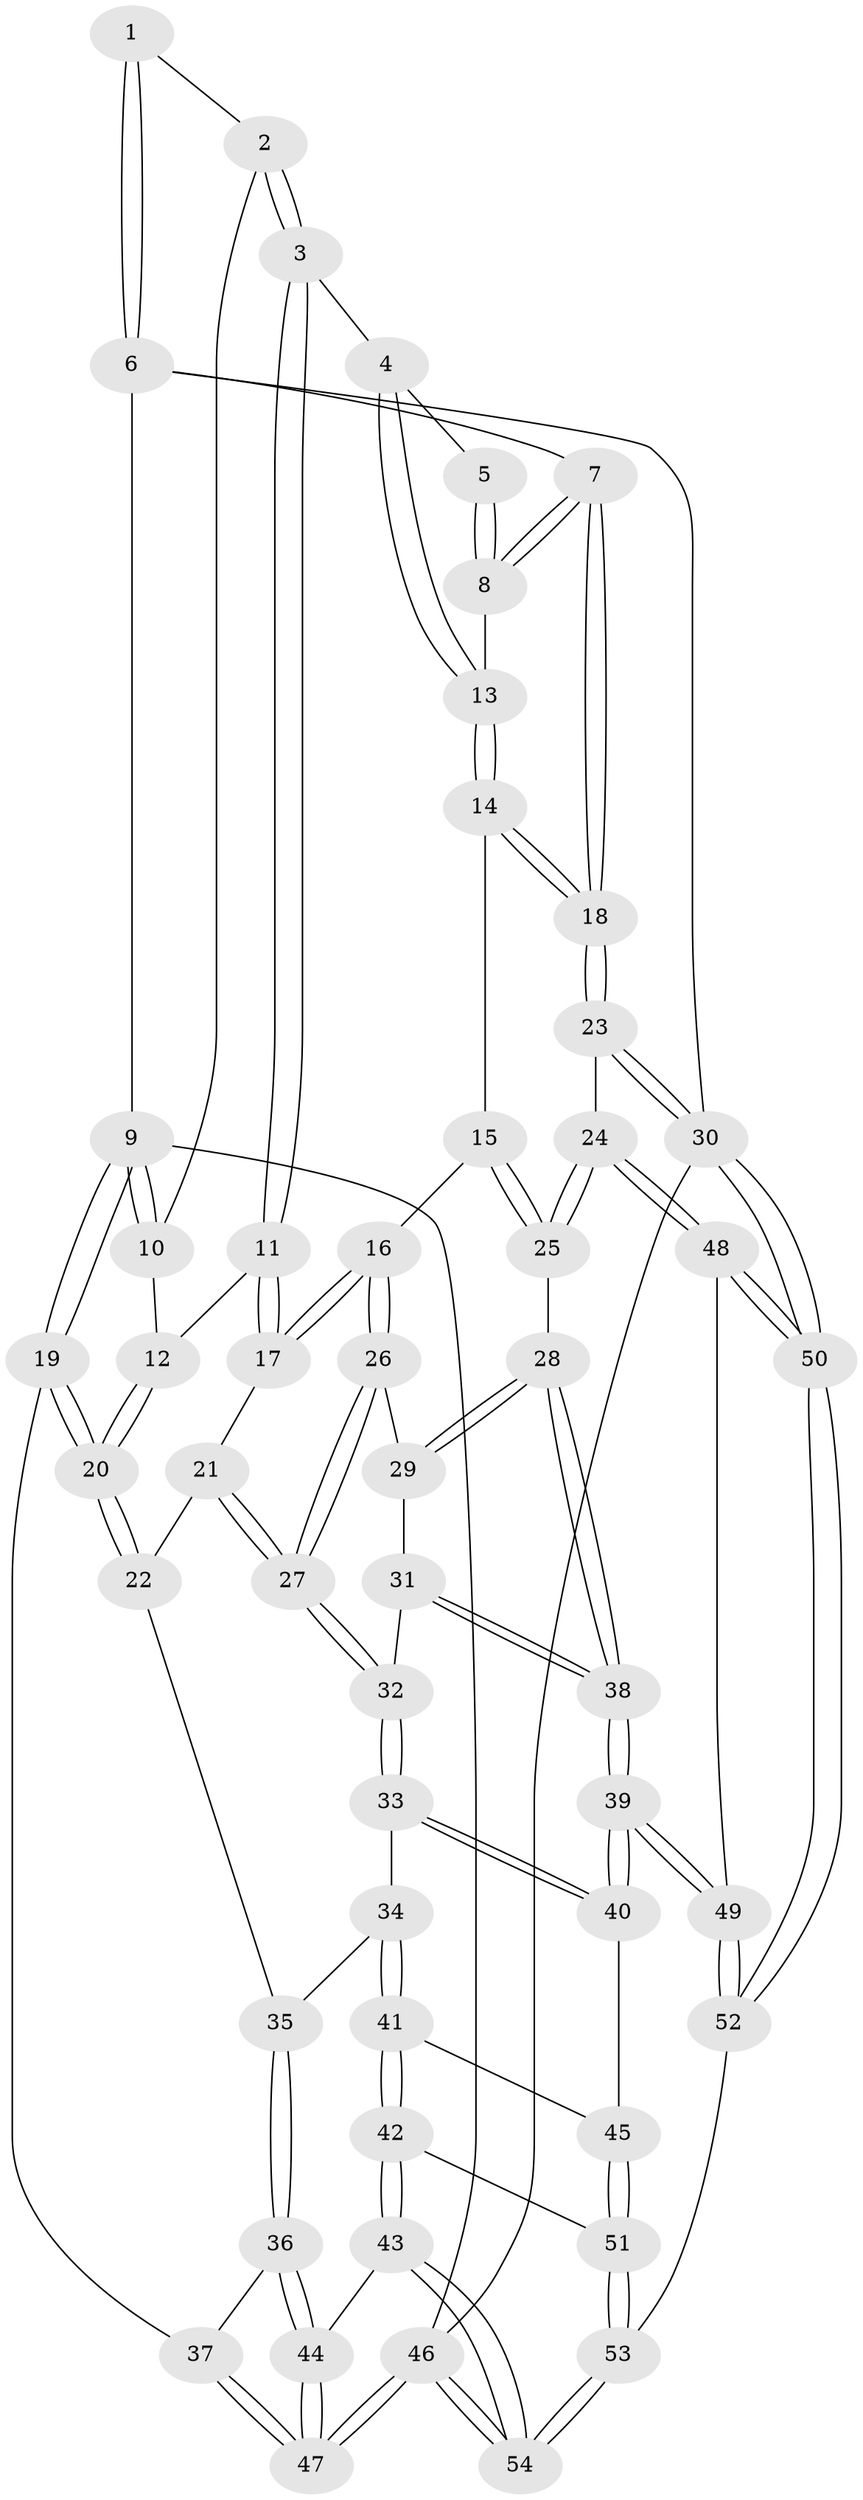 // Generated by graph-tools (version 1.1) at 2025/38/03/09/25 02:38:22]
// undirected, 54 vertices, 132 edges
graph export_dot {
graph [start="1"]
  node [color=gray90,style=filled];
  1 [pos="+0.8016744682334267+0"];
  2 [pos="+0.577097823850636+0"];
  3 [pos="+0.5860876338222523+0.13942811223750026"];
  4 [pos="+0.641060084517061+0.1331972245082576"];
  5 [pos="+0.7877560970937825+0"];
  6 [pos="+1+0"];
  7 [pos="+1+0"];
  8 [pos="+0.7193152931121183+0.16791727986184307"];
  9 [pos="+0+0"];
  10 [pos="+0.34040606582638017+0"];
  11 [pos="+0.44835776117070036+0.2164505061162167"];
  12 [pos="+0.3309003031968286+0.12220037639445376"];
  13 [pos="+0.7179948703587208+0.1689821071379089"];
  14 [pos="+0.7583299069863084+0.31150650952687237"];
  15 [pos="+0.6396043419477389+0.385201763359975"];
  16 [pos="+0.6242730104528248+0.38889869457991755"];
  17 [pos="+0.4755932185013357+0.3015382372964119"];
  18 [pos="+1+0.3543087183413255"];
  19 [pos="+0+0.33996553513311106"];
  20 [pos="+0+0.3415631544846078"];
  21 [pos="+0.39612070828709117+0.41612233843838276"];
  22 [pos="+0.17674825585672949+0.5075095429885045"];
  23 [pos="+1+0.5187931849184104"];
  24 [pos="+0.9365187787904754+0.6203653132952498"];
  25 [pos="+0.9067192617602857+0.6197996053982787"];
  26 [pos="+0.6148204049799001+0.4551403233314978"];
  27 [pos="+0.482300109240392+0.621239575836989"];
  28 [pos="+0.7676003007730235+0.6491228303776313"];
  29 [pos="+0.6615067565883433+0.5425652677693636"];
  30 [pos="+1+1"];
  31 [pos="+0.559268259771436+0.6614554130520266"];
  32 [pos="+0.481082636424448+0.6290103047303535"];
  33 [pos="+0.4546120058352171+0.6482413753904281"];
  34 [pos="+0.3362765163122068+0.6794999495533119"];
  35 [pos="+0.1949651220736146+0.5440981862171688"];
  36 [pos="+0.11917447441937751+0.7638270309196228"];
  37 [pos="+0+0.544801049775391"];
  38 [pos="+0.6605928798729642+0.72662307198792"];
  39 [pos="+0.6411119592420804+0.8762791703954644"];
  40 [pos="+0.5038656361821181+0.8355329688786044"];
  41 [pos="+0.32944418472718656+0.7076034140198711"];
  42 [pos="+0.2891071546283832+0.8418704585513033"];
  43 [pos="+0.18764016690698151+0.8742900913638921"];
  44 [pos="+0.1261589113211+0.8095716956127995"];
  45 [pos="+0.4987147920093384+0.8373592861270017"];
  46 [pos="+0+1"];
  47 [pos="+0+0.8235845829504548"];
  48 [pos="+0.8815720897654697+0.8356503108224344"];
  49 [pos="+0.6665550342853641+0.9336109770731162"];
  50 [pos="+1+1"];
  51 [pos="+0.3646579374239977+0.8986853988446054"];
  52 [pos="+0.6441762647190462+1"];
  53 [pos="+0.4783789560149691+1"];
  54 [pos="+0+1"];
  1 -- 2;
  1 -- 6;
  1 -- 6;
  2 -- 3;
  2 -- 3;
  2 -- 10;
  3 -- 4;
  3 -- 11;
  3 -- 11;
  4 -- 5;
  4 -- 13;
  4 -- 13;
  5 -- 8;
  5 -- 8;
  6 -- 7;
  6 -- 9;
  6 -- 30;
  7 -- 8;
  7 -- 8;
  7 -- 18;
  7 -- 18;
  8 -- 13;
  9 -- 10;
  9 -- 10;
  9 -- 19;
  9 -- 19;
  9 -- 46;
  10 -- 12;
  11 -- 12;
  11 -- 17;
  11 -- 17;
  12 -- 20;
  12 -- 20;
  13 -- 14;
  13 -- 14;
  14 -- 15;
  14 -- 18;
  14 -- 18;
  15 -- 16;
  15 -- 25;
  15 -- 25;
  16 -- 17;
  16 -- 17;
  16 -- 26;
  16 -- 26;
  17 -- 21;
  18 -- 23;
  18 -- 23;
  19 -- 20;
  19 -- 20;
  19 -- 37;
  20 -- 22;
  20 -- 22;
  21 -- 22;
  21 -- 27;
  21 -- 27;
  22 -- 35;
  23 -- 24;
  23 -- 30;
  23 -- 30;
  24 -- 25;
  24 -- 25;
  24 -- 48;
  24 -- 48;
  25 -- 28;
  26 -- 27;
  26 -- 27;
  26 -- 29;
  27 -- 32;
  27 -- 32;
  28 -- 29;
  28 -- 29;
  28 -- 38;
  28 -- 38;
  29 -- 31;
  30 -- 50;
  30 -- 50;
  30 -- 46;
  31 -- 32;
  31 -- 38;
  31 -- 38;
  32 -- 33;
  32 -- 33;
  33 -- 34;
  33 -- 40;
  33 -- 40;
  34 -- 35;
  34 -- 41;
  34 -- 41;
  35 -- 36;
  35 -- 36;
  36 -- 37;
  36 -- 44;
  36 -- 44;
  37 -- 47;
  37 -- 47;
  38 -- 39;
  38 -- 39;
  39 -- 40;
  39 -- 40;
  39 -- 49;
  39 -- 49;
  40 -- 45;
  41 -- 42;
  41 -- 42;
  41 -- 45;
  42 -- 43;
  42 -- 43;
  42 -- 51;
  43 -- 44;
  43 -- 54;
  43 -- 54;
  44 -- 47;
  44 -- 47;
  45 -- 51;
  45 -- 51;
  46 -- 47;
  46 -- 47;
  46 -- 54;
  46 -- 54;
  48 -- 49;
  48 -- 50;
  48 -- 50;
  49 -- 52;
  49 -- 52;
  50 -- 52;
  50 -- 52;
  51 -- 53;
  51 -- 53;
  52 -- 53;
  53 -- 54;
  53 -- 54;
}
